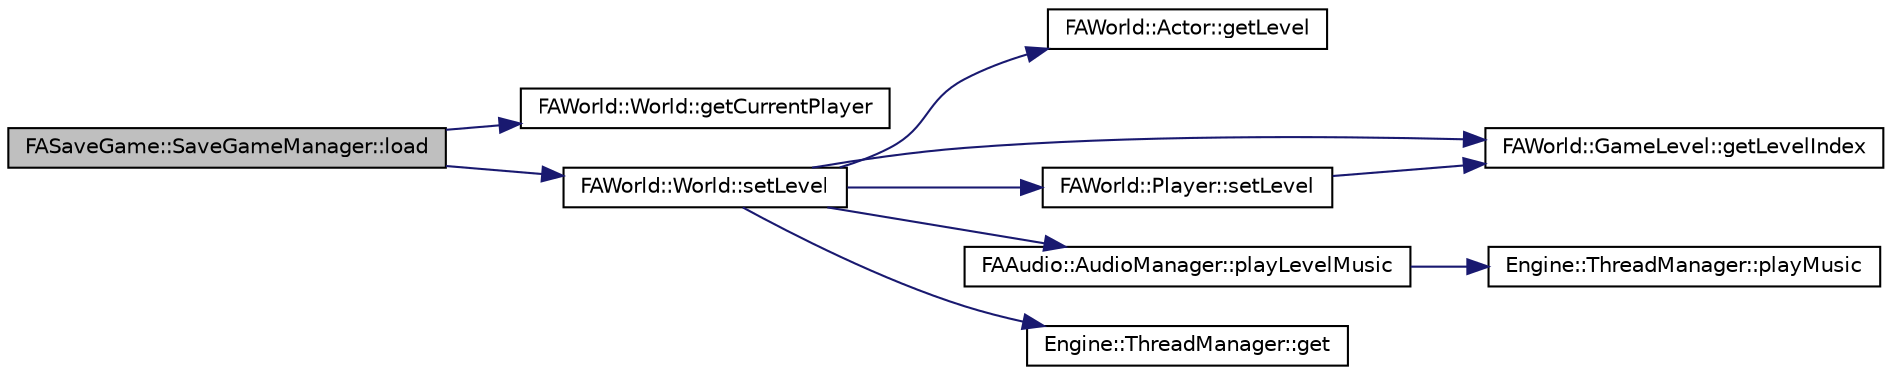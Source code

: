 digraph G
{
  edge [fontname="Helvetica",fontsize="10",labelfontname="Helvetica",labelfontsize="10"];
  node [fontname="Helvetica",fontsize="10",shape=record];
  rankdir="LR";
  Node1 [label="FASaveGame::SaveGameManager::load",height=0.2,width=0.4,color="black", fillcolor="grey75", style="filled" fontcolor="black"];
  Node1 -> Node2 [color="midnightblue",fontsize="10",style="solid",fontname="Helvetica"];
  Node2 [label="FAWorld::World::getCurrentPlayer",height=0.2,width=0.4,color="black", fillcolor="white", style="filled",URL="$class_f_a_world_1_1_world.html#a8715034c60fe91ec17c2baf2d57c8e79"];
  Node1 -> Node3 [color="midnightblue",fontsize="10",style="solid",fontname="Helvetica"];
  Node3 [label="FAWorld::World::setLevel",height=0.2,width=0.4,color="black", fillcolor="white", style="filled",URL="$class_f_a_world_1_1_world.html#ae5fed250c5639c9975fda9e35691007b"];
  Node3 -> Node4 [color="midnightblue",fontsize="10",style="solid",fontname="Helvetica"];
  Node4 [label="FAWorld::Actor::getLevel",height=0.2,width=0.4,color="black", fillcolor="white", style="filled",URL="$class_f_a_world_1_1_actor.html#ac7f3a1a4b5b66da302e257ea3b5c0f58"];
  Node3 -> Node5 [color="midnightblue",fontsize="10",style="solid",fontname="Helvetica"];
  Node5 [label="FAWorld::GameLevel::getLevelIndex",height=0.2,width=0.4,color="black", fillcolor="white", style="filled",URL="$class_f_a_world_1_1_game_level.html#aa34b6cd6ab73af749fe3a92426b55bb8"];
  Node3 -> Node6 [color="midnightblue",fontsize="10",style="solid",fontname="Helvetica"];
  Node6 [label="FAWorld::Player::setLevel",height=0.2,width=0.4,color="black", fillcolor="white", style="filled",URL="$class_f_a_world_1_1_player.html#a0fd3d6ce622b0bd7a874c820fa442953"];
  Node6 -> Node5 [color="midnightblue",fontsize="10",style="solid",fontname="Helvetica"];
  Node3 -> Node7 [color="midnightblue",fontsize="10",style="solid",fontname="Helvetica"];
  Node7 [label="FAAudio::AudioManager::playLevelMusic",height=0.2,width=0.4,color="black", fillcolor="white", style="filled",URL="$class_f_a_audio_1_1_audio_manager.html#a0aa00bbb6d2feddb861ab0d5f2e157a9"];
  Node7 -> Node8 [color="midnightblue",fontsize="10",style="solid",fontname="Helvetica"];
  Node8 [label="Engine::ThreadManager::playMusic",height=0.2,width=0.4,color="black", fillcolor="white", style="filled",URL="$class_engine_1_1_thread_manager.html#aaa7f2f075f9237f1d684833b31c69556"];
  Node3 -> Node9 [color="midnightblue",fontsize="10",style="solid",fontname="Helvetica"];
  Node9 [label="Engine::ThreadManager::get",height=0.2,width=0.4,color="black", fillcolor="white", style="filled",URL="$class_engine_1_1_thread_manager.html#a27827da1557a748ed2bb248d50d7a1ca"];
}
